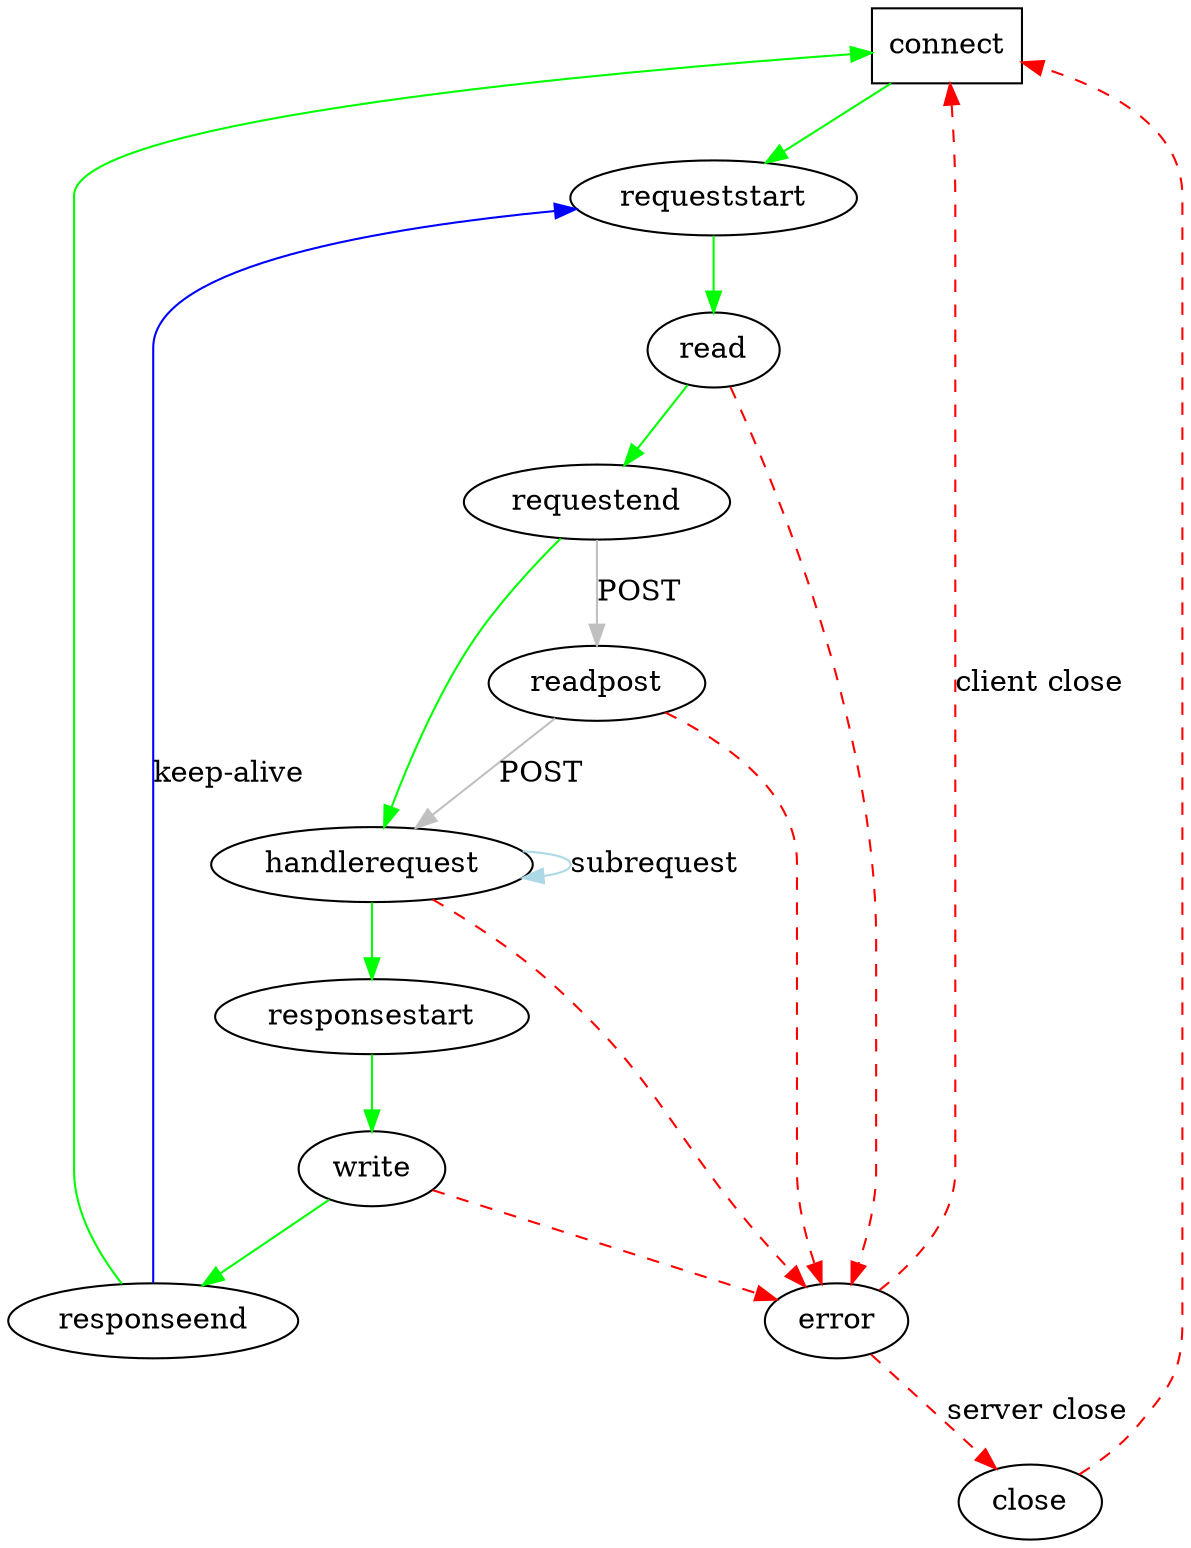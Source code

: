 digraph state 
{
  edge [color=green];
  connect -> requeststart -> read -> requestend -> handlerequest -> responsestart -> write -> responseend -> connect;
  edge [color=grey];
  requestend -> readpost -> handlerequest [ label="POST" ];
  edge [ color=blue]
  responseend -> requeststart [ label="keep-alive" ];
  edge [ color=lightblue]
  handlerequest -> handlerequest [ label="subrequest" ];
  edge [style=dashed, color=red];
  error -> close [ label="server close" ];
  close -> connect;
  error -> connect [ label="client close" ];
  handlerequest -> error;
  read -> error;
  readpost -> error;
  write -> error;
  connect [shape=box];
}
